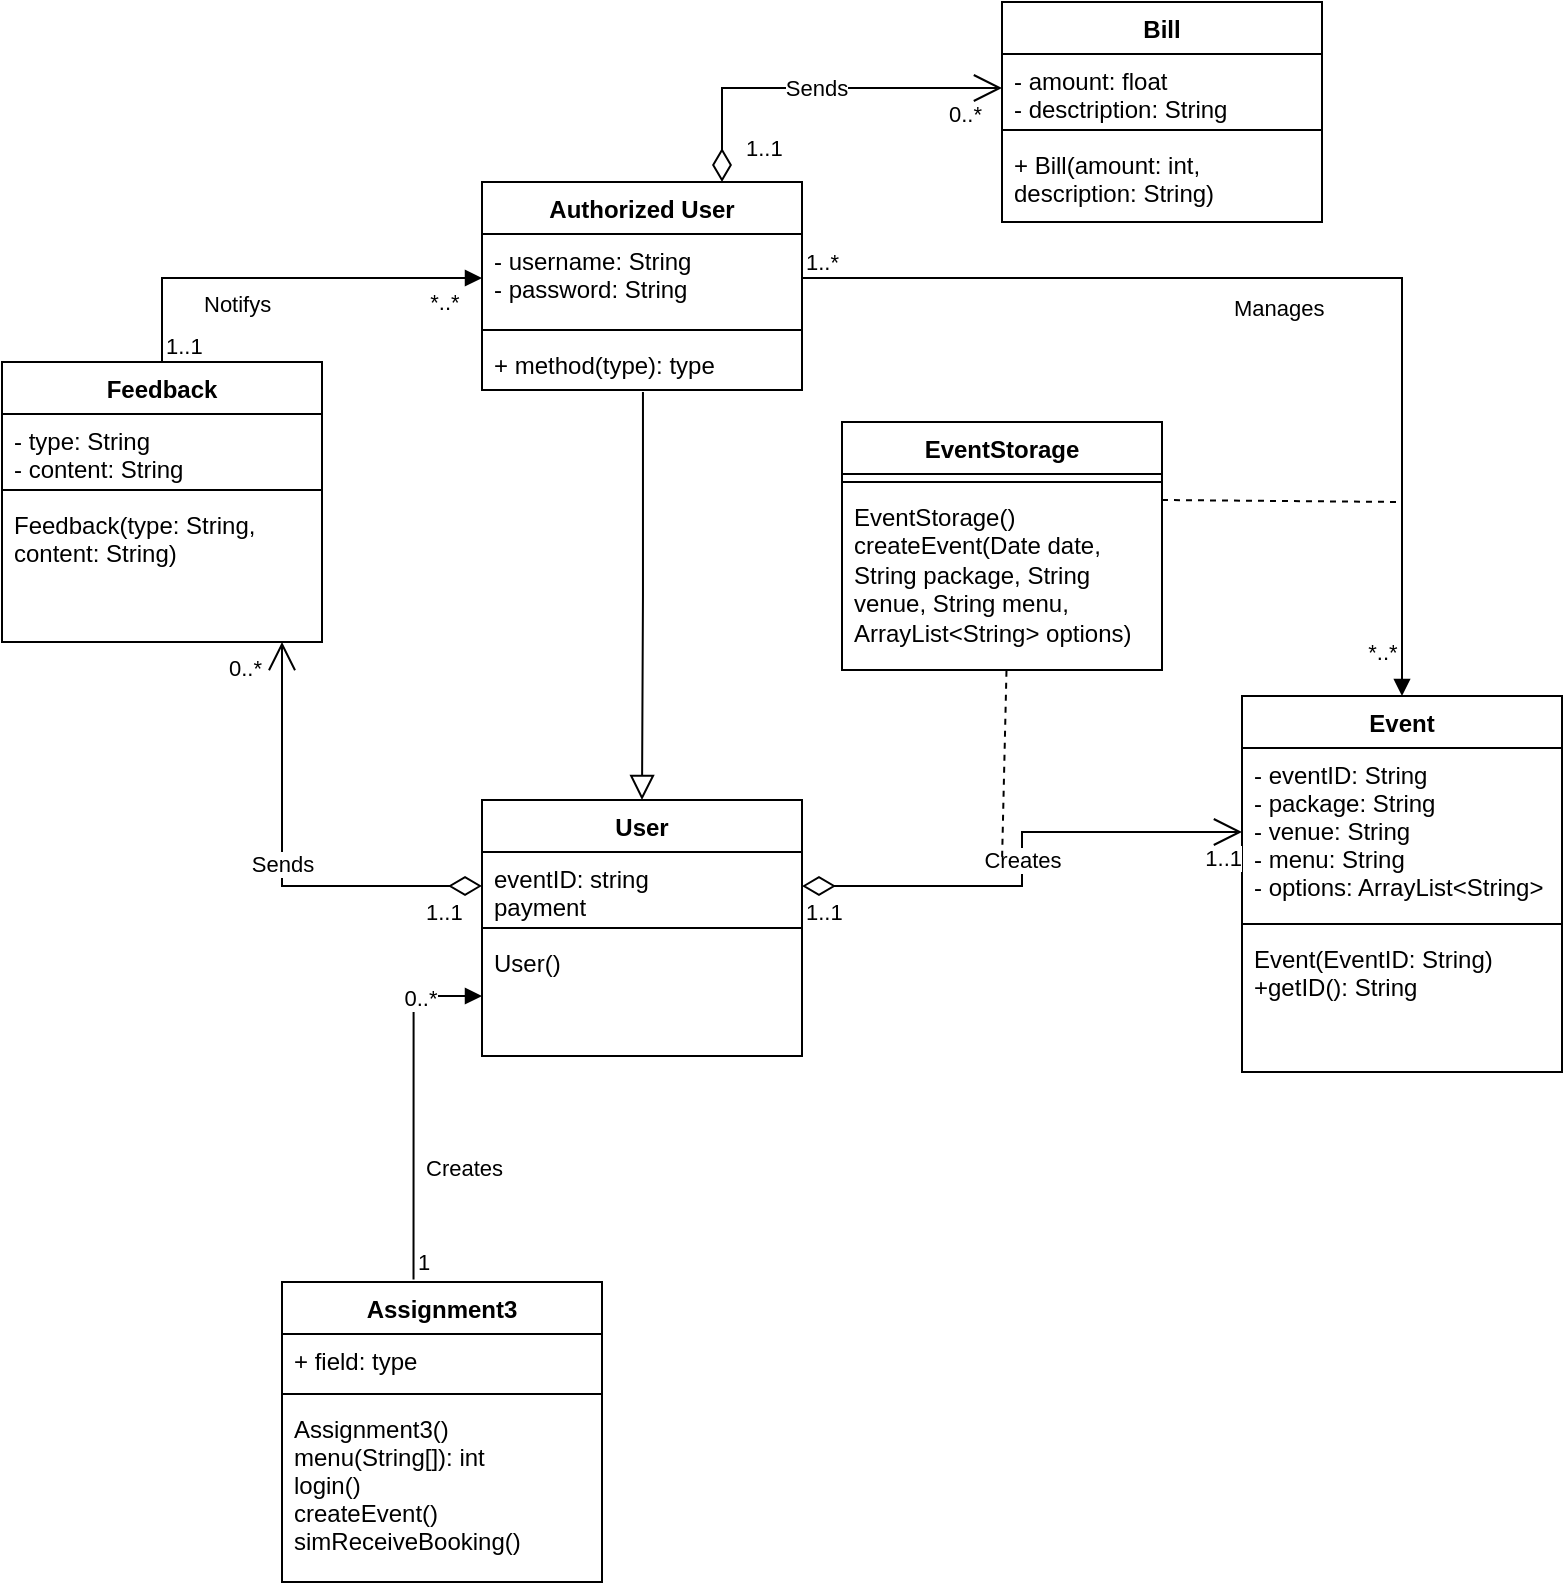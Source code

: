 <mxfile version="20.3.0" type="device"><diagram id="C5RBs43oDa-KdzZeNtuy" name="Page-1"><mxGraphModel dx="1291" dy="590" grid="1" gridSize="10" guides="1" tooltips="1" connect="1" arrows="1" fold="1" page="1" pageScale="1" pageWidth="827" pageHeight="1169" math="0" shadow="0"><root><mxCell id="WIyWlLk6GJQsqaUBKTNV-0"/><mxCell id="WIyWlLk6GJQsqaUBKTNV-1" parent="WIyWlLk6GJQsqaUBKTNV-0"/><mxCell id="W-DZb07lKGZ2bRrWvfCs-0" value="User" style="swimlane;fontStyle=1;align=center;verticalAlign=top;childLayout=stackLayout;horizontal=1;startSize=26;horizontalStack=0;resizeParent=1;resizeParentMax=0;resizeLast=0;collapsible=1;marginBottom=0;" parent="WIyWlLk6GJQsqaUBKTNV-1" vertex="1"><mxGeometry x="190" y="399" width="160" height="128" as="geometry"/></mxCell><mxCell id="W-DZb07lKGZ2bRrWvfCs-1" value="eventID: string&#10;payment" style="text;strokeColor=none;fillColor=none;align=left;verticalAlign=top;spacingLeft=4;spacingRight=4;overflow=hidden;rotatable=0;points=[[0,0.5],[1,0.5]];portConstraint=eastwest;" parent="W-DZb07lKGZ2bRrWvfCs-0" vertex="1"><mxGeometry y="26" width="160" height="34" as="geometry"/></mxCell><mxCell id="W-DZb07lKGZ2bRrWvfCs-2" value="" style="line;strokeWidth=1;fillColor=none;align=left;verticalAlign=middle;spacingTop=-1;spacingLeft=3;spacingRight=3;rotatable=0;labelPosition=right;points=[];portConstraint=eastwest;strokeColor=inherit;" parent="W-DZb07lKGZ2bRrWvfCs-0" vertex="1"><mxGeometry y="60" width="160" height="8" as="geometry"/></mxCell><mxCell id="W-DZb07lKGZ2bRrWvfCs-3" value="User()" style="text;strokeColor=none;fillColor=none;align=left;verticalAlign=top;spacingLeft=4;spacingRight=4;overflow=hidden;rotatable=0;points=[[0,0.5],[1,0.5]];portConstraint=eastwest;" parent="W-DZb07lKGZ2bRrWvfCs-0" vertex="1"><mxGeometry y="68" width="160" height="60" as="geometry"/></mxCell><mxCell id="W-DZb07lKGZ2bRrWvfCs-4" value="Authorized User" style="swimlane;fontStyle=1;align=center;verticalAlign=top;childLayout=stackLayout;horizontal=1;startSize=26;horizontalStack=0;resizeParent=1;resizeParentMax=0;resizeLast=0;collapsible=1;marginBottom=0;" parent="WIyWlLk6GJQsqaUBKTNV-1" vertex="1"><mxGeometry x="190" y="90" width="160" height="104" as="geometry"/></mxCell><mxCell id="W-DZb07lKGZ2bRrWvfCs-5" value="- username: String&#10;- password: String" style="text;strokeColor=none;fillColor=none;align=left;verticalAlign=top;spacingLeft=4;spacingRight=4;overflow=hidden;rotatable=0;points=[[0,0.5],[1,0.5]];portConstraint=eastwest;" parent="W-DZb07lKGZ2bRrWvfCs-4" vertex="1"><mxGeometry y="26" width="160" height="44" as="geometry"/></mxCell><mxCell id="W-DZb07lKGZ2bRrWvfCs-6" value="" style="line;strokeWidth=1;fillColor=none;align=left;verticalAlign=middle;spacingTop=-1;spacingLeft=3;spacingRight=3;rotatable=0;labelPosition=right;points=[];portConstraint=eastwest;strokeColor=inherit;" parent="W-DZb07lKGZ2bRrWvfCs-4" vertex="1"><mxGeometry y="70" width="160" height="8" as="geometry"/></mxCell><mxCell id="W-DZb07lKGZ2bRrWvfCs-7" value="+ method(type): type" style="text;strokeColor=none;fillColor=none;align=left;verticalAlign=top;spacingLeft=4;spacingRight=4;overflow=hidden;rotatable=0;points=[[0,0.5],[1,0.5]];portConstraint=eastwest;" parent="W-DZb07lKGZ2bRrWvfCs-4" vertex="1"><mxGeometry y="78" width="160" height="26" as="geometry"/></mxCell><mxCell id="W-DZb07lKGZ2bRrWvfCs-9" value="Event" style="swimlane;fontStyle=1;align=center;verticalAlign=top;childLayout=stackLayout;horizontal=1;startSize=26;horizontalStack=0;resizeParent=1;resizeParentMax=0;resizeLast=0;collapsible=1;marginBottom=0;" parent="WIyWlLk6GJQsqaUBKTNV-1" vertex="1"><mxGeometry x="570" y="347" width="160" height="188" as="geometry"/></mxCell><mxCell id="W-DZb07lKGZ2bRrWvfCs-10" value="- eventID: String&#10;- package: String&#10;- venue: String&#10;- menu: String&#10;- options: ArrayList&lt;String&gt;" style="text;strokeColor=none;fillColor=none;align=left;verticalAlign=top;spacingLeft=4;spacingRight=4;overflow=hidden;rotatable=0;points=[[0,0.5],[1,0.5]];portConstraint=eastwest;" parent="W-DZb07lKGZ2bRrWvfCs-9" vertex="1"><mxGeometry y="26" width="160" height="84" as="geometry"/></mxCell><mxCell id="W-DZb07lKGZ2bRrWvfCs-11" value="" style="line;strokeWidth=1;fillColor=none;align=left;verticalAlign=middle;spacingTop=-1;spacingLeft=3;spacingRight=3;rotatable=0;labelPosition=right;points=[];portConstraint=eastwest;strokeColor=inherit;" parent="W-DZb07lKGZ2bRrWvfCs-9" vertex="1"><mxGeometry y="110" width="160" height="8" as="geometry"/></mxCell><mxCell id="W-DZb07lKGZ2bRrWvfCs-12" value="Event(EventID: String)&#10;+getID(): String" style="text;strokeColor=none;fillColor=none;align=left;verticalAlign=top;spacingLeft=4;spacingRight=4;overflow=hidden;rotatable=0;points=[[0,0.5],[1,0.5]];portConstraint=eastwest;" parent="W-DZb07lKGZ2bRrWvfCs-9" vertex="1"><mxGeometry y="118" width="160" height="70" as="geometry"/></mxCell><mxCell id="W-DZb07lKGZ2bRrWvfCs-13" value="Creates" style="endArrow=open;html=1;endSize=12;startArrow=diamondThin;startSize=14;startFill=0;edgeStyle=orthogonalEdgeStyle;rounded=0;exitX=1;exitY=0.5;exitDx=0;exitDy=0;entryX=0;entryY=0.5;entryDx=0;entryDy=0;" parent="WIyWlLk6GJQsqaUBKTNV-1" source="W-DZb07lKGZ2bRrWvfCs-1" target="W-DZb07lKGZ2bRrWvfCs-10" edge="1"><mxGeometry relative="1" as="geometry"><mxPoint x="380" y="470" as="sourcePoint"/><mxPoint x="540" y="470" as="targetPoint"/></mxGeometry></mxCell><mxCell id="W-DZb07lKGZ2bRrWvfCs-14" value="1..1" style="edgeLabel;resizable=0;html=1;align=left;verticalAlign=top;" parent="W-DZb07lKGZ2bRrWvfCs-13" connectable="0" vertex="1"><mxGeometry x="-1" relative="1" as="geometry"/></mxCell><mxCell id="W-DZb07lKGZ2bRrWvfCs-15" value="1..1" style="edgeLabel;resizable=0;html=1;align=right;verticalAlign=top;" parent="W-DZb07lKGZ2bRrWvfCs-13" connectable="0" vertex="1"><mxGeometry x="1" relative="1" as="geometry"/></mxCell><mxCell id="W-DZb07lKGZ2bRrWvfCs-16" value="" style="endArrow=block;endSize=10;endFill=0;shadow=0;strokeWidth=1;rounded=0;edgeStyle=elbowEdgeStyle;elbow=vertical;entryX=0.5;entryY=0;entryDx=0;entryDy=0;exitX=0.503;exitY=1.038;exitDx=0;exitDy=0;exitPerimeter=0;" parent="WIyWlLk6GJQsqaUBKTNV-1" source="W-DZb07lKGZ2bRrWvfCs-7" target="W-DZb07lKGZ2bRrWvfCs-0" edge="1"><mxGeometry width="160" relative="1" as="geometry"><mxPoint x="270" y="230" as="sourcePoint"/><mxPoint x="370" y="180" as="targetPoint"/></mxGeometry></mxCell><mxCell id="W-DZb07lKGZ2bRrWvfCs-20" value="Manages" style="endArrow=block;endFill=1;html=1;edgeStyle=orthogonalEdgeStyle;align=left;verticalAlign=top;rounded=0;exitX=1;exitY=0.5;exitDx=0;exitDy=0;entryX=0.5;entryY=0;entryDx=0;entryDy=0;" parent="WIyWlLk6GJQsqaUBKTNV-1" source="W-DZb07lKGZ2bRrWvfCs-5" target="W-DZb07lKGZ2bRrWvfCs-9" edge="1"><mxGeometry x="-0.159" y="-2" relative="1" as="geometry"><mxPoint x="450" y="230" as="sourcePoint"/><mxPoint x="610" y="230" as="targetPoint"/><mxPoint as="offset"/></mxGeometry></mxCell><mxCell id="W-DZb07lKGZ2bRrWvfCs-21" value="1..*" style="edgeLabel;resizable=0;html=1;align=left;verticalAlign=bottom;" parent="W-DZb07lKGZ2bRrWvfCs-20" connectable="0" vertex="1"><mxGeometry x="-1" relative="1" as="geometry"/></mxCell><mxCell id="W-DZb07lKGZ2bRrWvfCs-22" value="*..*" style="edgeLabel;html=1;align=center;verticalAlign=middle;resizable=0;points=[];" parent="W-DZb07lKGZ2bRrWvfCs-20" vertex="1" connectable="0"><mxGeometry x="0.952" relative="1" as="geometry"><mxPoint x="-10" y="-10" as="offset"/></mxGeometry></mxCell><mxCell id="W-DZb07lKGZ2bRrWvfCs-23" value="Feedback" style="swimlane;fontStyle=1;align=center;verticalAlign=top;childLayout=stackLayout;horizontal=1;startSize=26;horizontalStack=0;resizeParent=1;resizeParentMax=0;resizeLast=0;collapsible=1;marginBottom=0;" parent="WIyWlLk6GJQsqaUBKTNV-1" vertex="1"><mxGeometry x="-50" y="180" width="160" height="140" as="geometry"/></mxCell><mxCell id="W-DZb07lKGZ2bRrWvfCs-24" value="- type: String&#10;- content: String" style="text;strokeColor=none;fillColor=none;align=left;verticalAlign=top;spacingLeft=4;spacingRight=4;overflow=hidden;rotatable=0;points=[[0,0.5],[1,0.5]];portConstraint=eastwest;" parent="W-DZb07lKGZ2bRrWvfCs-23" vertex="1"><mxGeometry y="26" width="160" height="34" as="geometry"/></mxCell><mxCell id="W-DZb07lKGZ2bRrWvfCs-25" value="" style="line;strokeWidth=1;fillColor=none;align=left;verticalAlign=middle;spacingTop=-1;spacingLeft=3;spacingRight=3;rotatable=0;labelPosition=right;points=[];portConstraint=eastwest;strokeColor=inherit;" parent="W-DZb07lKGZ2bRrWvfCs-23" vertex="1"><mxGeometry y="60" width="160" height="8" as="geometry"/></mxCell><mxCell id="W-DZb07lKGZ2bRrWvfCs-26" value="Feedback(type: String, content: String)" style="text;strokeColor=none;fillColor=none;align=left;verticalAlign=top;spacingLeft=4;spacingRight=4;overflow=hidden;rotatable=0;points=[[0,0.5],[1,0.5]];portConstraint=eastwest;whiteSpace=wrap;" parent="W-DZb07lKGZ2bRrWvfCs-23" vertex="1"><mxGeometry y="68" width="160" height="72" as="geometry"/></mxCell><mxCell id="W-DZb07lKGZ2bRrWvfCs-27" value="Sends" style="endArrow=open;html=1;endSize=12;startArrow=diamondThin;startSize=14;startFill=0;edgeStyle=orthogonalEdgeStyle;rounded=0;exitX=0;exitY=0.5;exitDx=0;exitDy=0;entryX=0.875;entryY=1;entryDx=0;entryDy=0;entryPerimeter=0;" parent="WIyWlLk6GJQsqaUBKTNV-1" source="W-DZb07lKGZ2bRrWvfCs-1" target="W-DZb07lKGZ2bRrWvfCs-26" edge="1"><mxGeometry relative="1" as="geometry"><mxPoint x="-10" y="380" as="sourcePoint"/><mxPoint x="20" y="340" as="targetPoint"/></mxGeometry></mxCell><mxCell id="W-DZb07lKGZ2bRrWvfCs-28" value="1..1" style="edgeLabel;resizable=0;html=1;align=left;verticalAlign=top;" parent="W-DZb07lKGZ2bRrWvfCs-27" connectable="0" vertex="1"><mxGeometry x="-1" relative="1" as="geometry"><mxPoint x="-30" as="offset"/></mxGeometry></mxCell><mxCell id="W-DZb07lKGZ2bRrWvfCs-29" value="0..*" style="edgeLabel;resizable=0;html=1;align=right;verticalAlign=top;" parent="W-DZb07lKGZ2bRrWvfCs-27" connectable="0" vertex="1"><mxGeometry x="1" relative="1" as="geometry"><mxPoint x="-10" as="offset"/></mxGeometry></mxCell><mxCell id="W-DZb07lKGZ2bRrWvfCs-30" value="Notifys" style="endArrow=block;endFill=1;html=1;edgeStyle=orthogonalEdgeStyle;align=left;verticalAlign=top;rounded=0;exitX=0.5;exitY=0;exitDx=0;exitDy=0;entryX=0;entryY=0.5;entryDx=0;entryDy=0;" parent="WIyWlLk6GJQsqaUBKTNV-1" source="W-DZb07lKGZ2bRrWvfCs-23" target="W-DZb07lKGZ2bRrWvfCs-5" edge="1"><mxGeometry x="-0.397" relative="1" as="geometry"><mxPoint y="150" as="sourcePoint"/><mxPoint x="160" y="150" as="targetPoint"/><mxPoint as="offset"/></mxGeometry></mxCell><mxCell id="W-DZb07lKGZ2bRrWvfCs-31" value="1..1" style="edgeLabel;resizable=0;html=1;align=left;verticalAlign=bottom;" parent="W-DZb07lKGZ2bRrWvfCs-30" connectable="0" vertex="1"><mxGeometry x="-1" relative="1" as="geometry"/></mxCell><mxCell id="W-DZb07lKGZ2bRrWvfCs-33" value="*..*" style="edgeLabel;html=1;align=center;verticalAlign=middle;resizable=0;points=[];" parent="W-DZb07lKGZ2bRrWvfCs-30" vertex="1" connectable="0"><mxGeometry x="0.924" y="2" relative="1" as="geometry"><mxPoint x="-12" y="14" as="offset"/></mxGeometry></mxCell><mxCell id="W-DZb07lKGZ2bRrWvfCs-34" value="Bill" style="swimlane;fontStyle=1;align=center;verticalAlign=top;childLayout=stackLayout;horizontal=1;startSize=26;horizontalStack=0;resizeParent=1;resizeParentMax=0;resizeLast=0;collapsible=1;marginBottom=0;" parent="WIyWlLk6GJQsqaUBKTNV-1" vertex="1"><mxGeometry x="450" width="160" height="110" as="geometry"/></mxCell><mxCell id="W-DZb07lKGZ2bRrWvfCs-35" value="- amount: float&#10;- desctription: String" style="text;strokeColor=none;fillColor=none;align=left;verticalAlign=top;spacingLeft=4;spacingRight=4;overflow=hidden;rotatable=0;points=[[0,0.5],[1,0.5]];portConstraint=eastwest;" parent="W-DZb07lKGZ2bRrWvfCs-34" vertex="1"><mxGeometry y="26" width="160" height="34" as="geometry"/></mxCell><mxCell id="W-DZb07lKGZ2bRrWvfCs-36" value="" style="line;strokeWidth=1;fillColor=none;align=left;verticalAlign=middle;spacingTop=-1;spacingLeft=3;spacingRight=3;rotatable=0;labelPosition=right;points=[];portConstraint=eastwest;strokeColor=inherit;" parent="W-DZb07lKGZ2bRrWvfCs-34" vertex="1"><mxGeometry y="60" width="160" height="8" as="geometry"/></mxCell><mxCell id="W-DZb07lKGZ2bRrWvfCs-37" value="+ Bill(amount: int, description: String)" style="text;strokeColor=none;fillColor=none;align=left;verticalAlign=top;spacingLeft=4;spacingRight=4;overflow=hidden;rotatable=0;points=[[0,0.5],[1,0.5]];portConstraint=eastwest;whiteSpace=wrap;" parent="W-DZb07lKGZ2bRrWvfCs-34" vertex="1"><mxGeometry y="68" width="160" height="42" as="geometry"/></mxCell><mxCell id="W-DZb07lKGZ2bRrWvfCs-38" value="Sends" style="endArrow=open;html=1;endSize=12;startArrow=diamondThin;startSize=14;startFill=0;edgeStyle=orthogonalEdgeStyle;rounded=0;exitX=0.75;exitY=0;exitDx=0;exitDy=0;entryX=0;entryY=0.5;entryDx=0;entryDy=0;" parent="WIyWlLk6GJQsqaUBKTNV-1" source="W-DZb07lKGZ2bRrWvfCs-4" target="W-DZb07lKGZ2bRrWvfCs-35" edge="1"><mxGeometry relative="1" as="geometry"><mxPoint x="260" y="20" as="sourcePoint"/><mxPoint x="420" y="20" as="targetPoint"/></mxGeometry></mxCell><mxCell id="W-DZb07lKGZ2bRrWvfCs-39" value="1..1" style="edgeLabel;resizable=0;html=1;align=left;verticalAlign=top;" parent="W-DZb07lKGZ2bRrWvfCs-38" connectable="0" vertex="1"><mxGeometry x="-1" relative="1" as="geometry"><mxPoint x="10" y="-30" as="offset"/></mxGeometry></mxCell><mxCell id="W-DZb07lKGZ2bRrWvfCs-40" value="0..*" style="edgeLabel;resizable=0;html=1;align=right;verticalAlign=top;" parent="W-DZb07lKGZ2bRrWvfCs-38" connectable="0" vertex="1"><mxGeometry x="1" relative="1" as="geometry"><mxPoint x="-10" as="offset"/></mxGeometry></mxCell><mxCell id="oUvNHEb2vGyQtDV0bMKl-0" value="EventStorage" style="swimlane;fontStyle=1;align=center;verticalAlign=top;childLayout=stackLayout;horizontal=1;startSize=26;horizontalStack=0;resizeParent=1;resizeParentMax=0;resizeLast=0;collapsible=1;marginBottom=0;whiteSpace=wrap;" vertex="1" parent="WIyWlLk6GJQsqaUBKTNV-1"><mxGeometry x="370" y="210" width="160" height="124" as="geometry"/></mxCell><mxCell id="oUvNHEb2vGyQtDV0bMKl-2" value="" style="line;strokeWidth=1;fillColor=none;align=left;verticalAlign=middle;spacingTop=-1;spacingLeft=3;spacingRight=3;rotatable=0;labelPosition=right;points=[];portConstraint=eastwest;strokeColor=inherit;" vertex="1" parent="oUvNHEb2vGyQtDV0bMKl-0"><mxGeometry y="26" width="160" height="8" as="geometry"/></mxCell><mxCell id="oUvNHEb2vGyQtDV0bMKl-3" value="EventStorage()&#10;createEvent(Date date, String package, String venue, String menu, ArrayList&lt;String&gt; options)" style="text;strokeColor=none;fillColor=none;align=left;verticalAlign=top;spacingLeft=4;spacingRight=4;overflow=hidden;rotatable=0;points=[[0,0.5],[1,0.5]];portConstraint=eastwest;whiteSpace=wrap;" vertex="1" parent="oUvNHEb2vGyQtDV0bMKl-0"><mxGeometry y="34" width="160" height="90" as="geometry"/></mxCell><mxCell id="oUvNHEb2vGyQtDV0bMKl-5" value="" style="endArrow=none;dashed=1;html=1;rounded=0;exitX=0.514;exitY=1.004;exitDx=0;exitDy=0;exitPerimeter=0;" edge="1" parent="WIyWlLk6GJQsqaUBKTNV-1" source="oUvNHEb2vGyQtDV0bMKl-3"><mxGeometry width="50" height="50" relative="1" as="geometry"><mxPoint x="470" y="430" as="sourcePoint"/><mxPoint x="450" y="430" as="targetPoint"/></mxGeometry></mxCell><mxCell id="oUvNHEb2vGyQtDV0bMKl-6" value="" style="endArrow=none;dashed=1;html=1;rounded=0;exitX=1;exitY=0.5;exitDx=0;exitDy=0;" edge="1" parent="WIyWlLk6GJQsqaUBKTNV-1"><mxGeometry width="50" height="50" relative="1" as="geometry"><mxPoint x="530" y="249" as="sourcePoint"/><mxPoint x="650" y="250" as="targetPoint"/></mxGeometry></mxCell><mxCell id="oUvNHEb2vGyQtDV0bMKl-11" value="Assignment3" style="swimlane;fontStyle=1;align=center;verticalAlign=top;childLayout=stackLayout;horizontal=1;startSize=26;horizontalStack=0;resizeParent=1;resizeParentMax=0;resizeLast=0;collapsible=1;marginBottom=0;" vertex="1" parent="WIyWlLk6GJQsqaUBKTNV-1"><mxGeometry x="90" y="640" width="160" height="150" as="geometry"/></mxCell><mxCell id="oUvNHEb2vGyQtDV0bMKl-12" value="+ field: type" style="text;strokeColor=none;fillColor=none;align=left;verticalAlign=top;spacingLeft=4;spacingRight=4;overflow=hidden;rotatable=0;points=[[0,0.5],[1,0.5]];portConstraint=eastwest;" vertex="1" parent="oUvNHEb2vGyQtDV0bMKl-11"><mxGeometry y="26" width="160" height="26" as="geometry"/></mxCell><mxCell id="oUvNHEb2vGyQtDV0bMKl-13" value="" style="line;strokeWidth=1;fillColor=none;align=left;verticalAlign=middle;spacingTop=-1;spacingLeft=3;spacingRight=3;rotatable=0;labelPosition=right;points=[];portConstraint=eastwest;strokeColor=inherit;" vertex="1" parent="oUvNHEb2vGyQtDV0bMKl-11"><mxGeometry y="52" width="160" height="8" as="geometry"/></mxCell><mxCell id="oUvNHEb2vGyQtDV0bMKl-14" value="Assignment3()&#10;menu(String[]): int&#10;login()&#10;createEvent()&#10;simReceiveBooking()" style="text;strokeColor=none;fillColor=none;align=left;verticalAlign=top;spacingLeft=4;spacingRight=4;overflow=hidden;rotatable=0;points=[[0,0.5],[1,0.5]];portConstraint=eastwest;" vertex="1" parent="oUvNHEb2vGyQtDV0bMKl-11"><mxGeometry y="60" width="160" height="90" as="geometry"/></mxCell><mxCell id="oUvNHEb2vGyQtDV0bMKl-16" value="Creates" style="endArrow=block;endFill=1;html=1;edgeStyle=orthogonalEdgeStyle;align=left;verticalAlign=top;rounded=0;exitX=0.411;exitY=-0.008;exitDx=0;exitDy=0;exitPerimeter=0;entryX=0;entryY=0.5;entryDx=0;entryDy=0;" edge="1" parent="WIyWlLk6GJQsqaUBKTNV-1" source="oUvNHEb2vGyQtDV0bMKl-11" target="W-DZb07lKGZ2bRrWvfCs-3"><mxGeometry x="-0.215" y="-4" relative="1" as="geometry"><mxPoint x="170" y="560" as="sourcePoint"/><mxPoint x="330" y="560" as="targetPoint"/><mxPoint as="offset"/></mxGeometry></mxCell><mxCell id="oUvNHEb2vGyQtDV0bMKl-17" value="1" style="edgeLabel;resizable=0;html=1;align=left;verticalAlign=bottom;" connectable="0" vertex="1" parent="oUvNHEb2vGyQtDV0bMKl-16"><mxGeometry x="-1" relative="1" as="geometry"/></mxCell><mxCell id="oUvNHEb2vGyQtDV0bMKl-18" value="0..*" style="edgeLabel;html=1;align=center;verticalAlign=middle;resizable=0;points=[];" vertex="1" connectable="0" parent="oUvNHEb2vGyQtDV0bMKl-16"><mxGeometry x="0.801" y="-1" relative="1" as="geometry"><mxPoint x="-14" as="offset"/></mxGeometry></mxCell></root></mxGraphModel></diagram></mxfile>